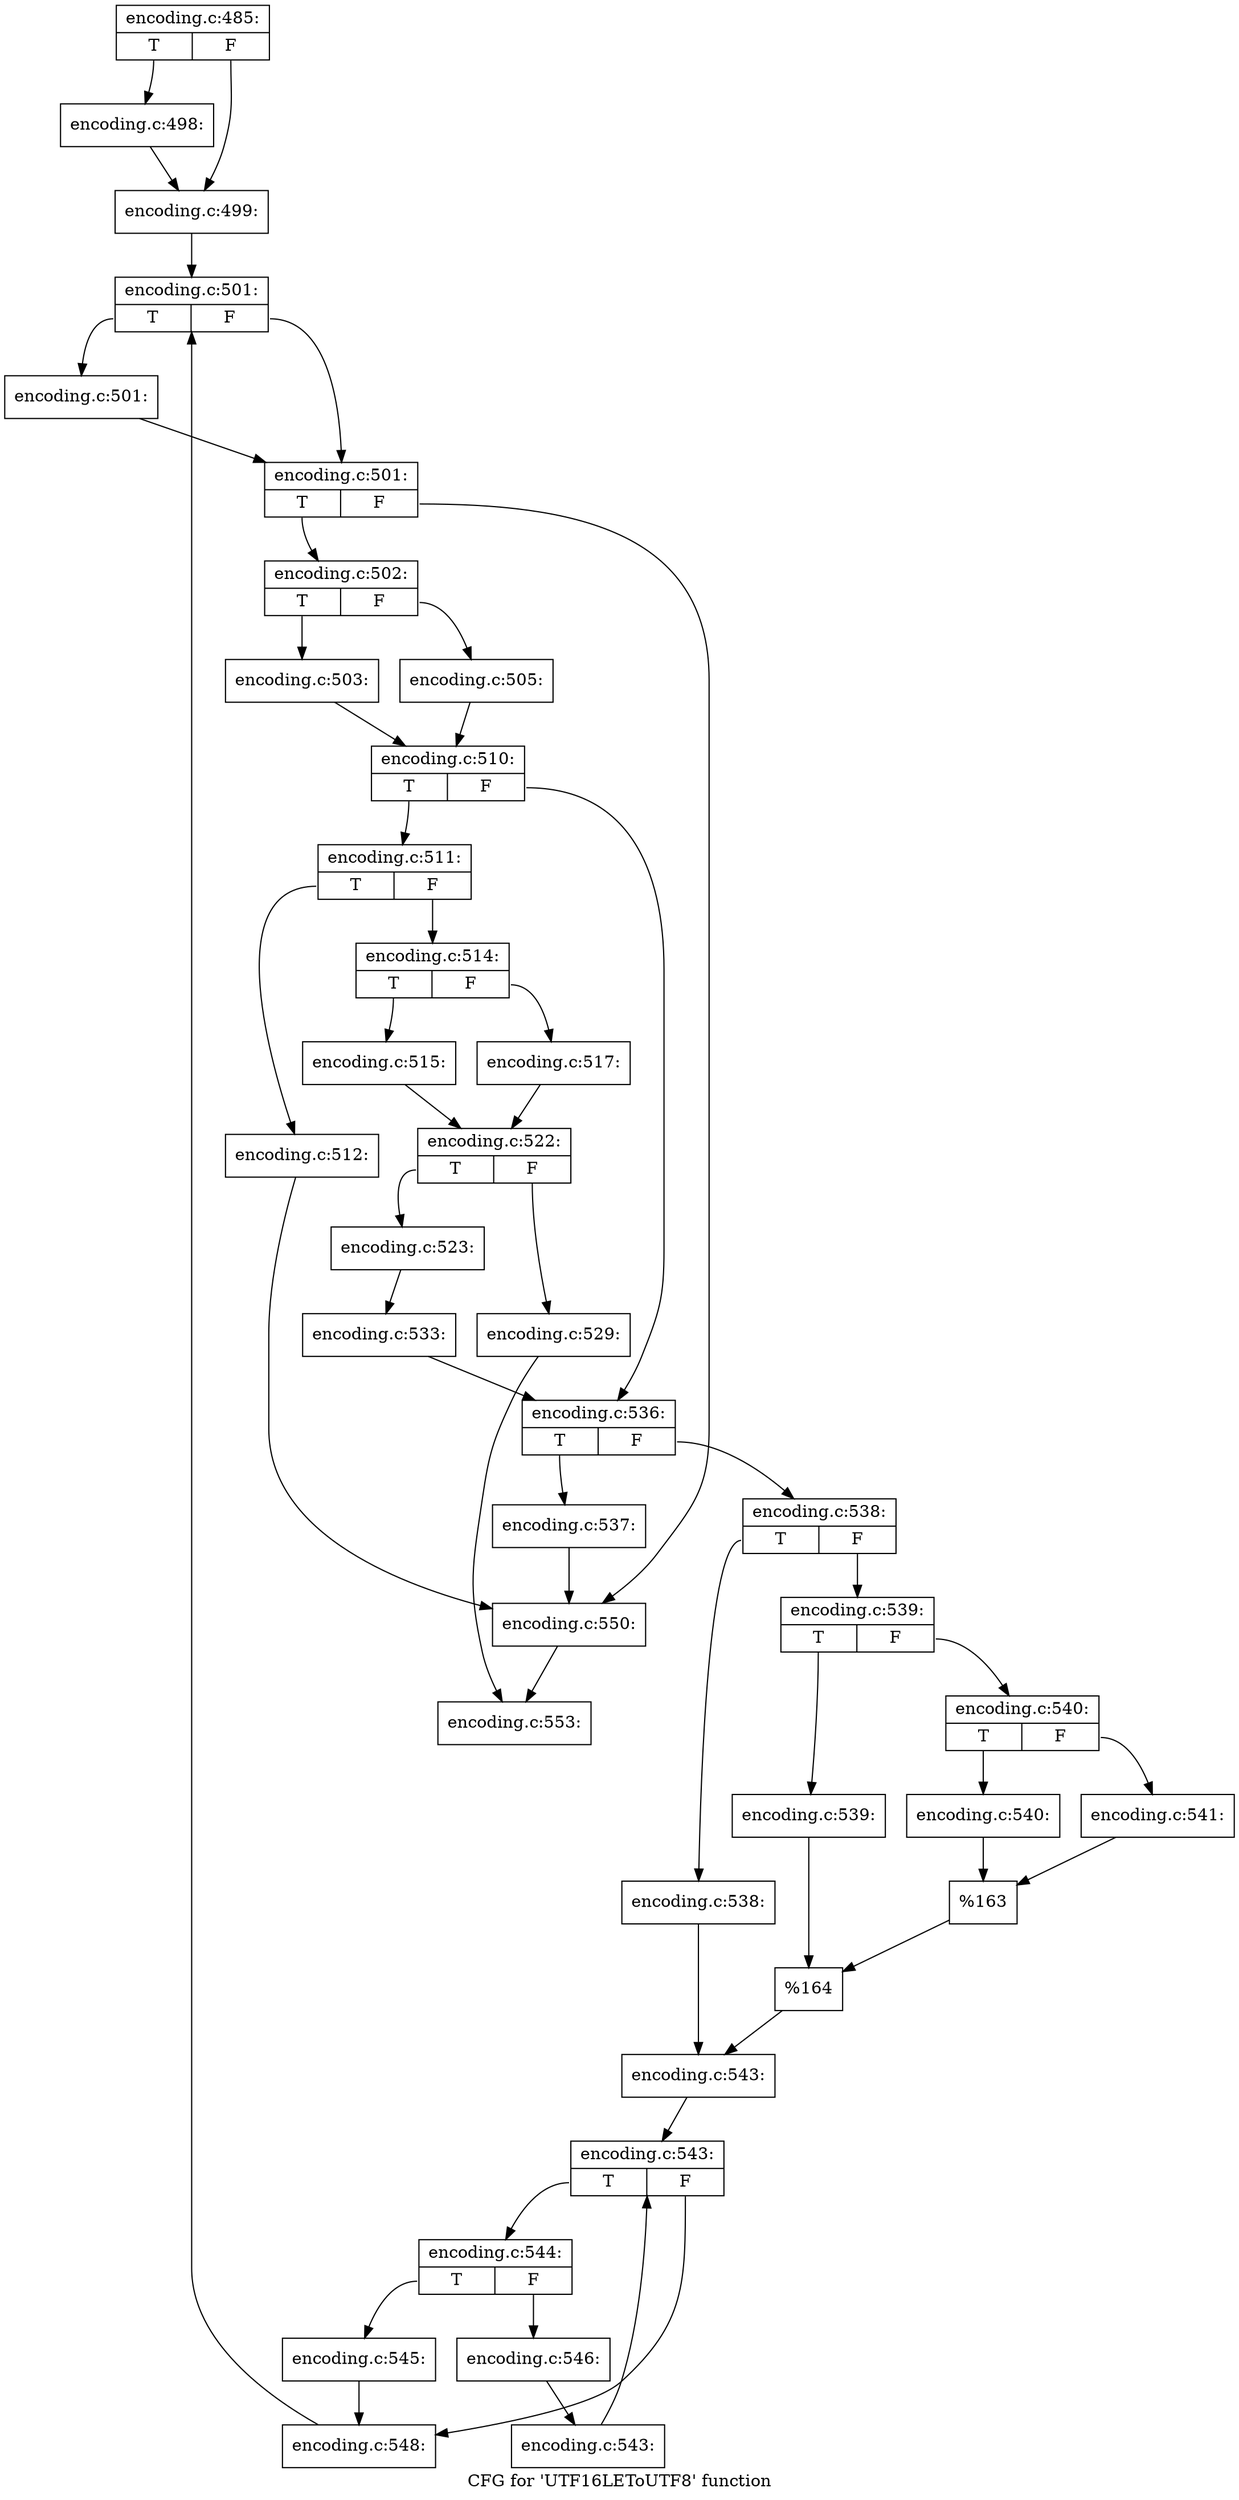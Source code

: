 digraph "CFG for 'UTF16LEToUTF8' function" {
	label="CFG for 'UTF16LEToUTF8' function";

	Node0x47a5f50 [shape=record,label="{encoding.c:485:|{<s0>T|<s1>F}}"];
	Node0x47a5f50:s0 -> Node0x47a9bd0;
	Node0x47a5f50:s1 -> Node0x47a9c20;
	Node0x47a9bd0 [shape=record,label="{encoding.c:498:}"];
	Node0x47a9bd0 -> Node0x47a9c20;
	Node0x47a9c20 [shape=record,label="{encoding.c:499:}"];
	Node0x47a9c20 -> Node0x47aa950;
	Node0x47aa950 [shape=record,label="{encoding.c:501:|{<s0>T|<s1>F}}"];
	Node0x47aa950:s0 -> Node0x47aac40;
	Node0x47aa950:s1 -> Node0x47aabf0;
	Node0x47aac40 [shape=record,label="{encoding.c:501:}"];
	Node0x47aac40 -> Node0x47aabf0;
	Node0x47aabf0 [shape=record,label="{encoding.c:501:|{<s0>T|<s1>F}}"];
	Node0x47aabf0:s0 -> Node0x47ab570;
	Node0x47aabf0:s1 -> Node0x47aab70;
	Node0x47ab570 [shape=record,label="{encoding.c:502:|{<s0>T|<s1>F}}"];
	Node0x47ab570:s0 -> Node0x47ab760;
	Node0x47ab570:s1 -> Node0x47ab800;
	Node0x47ab760 [shape=record,label="{encoding.c:503:}"];
	Node0x47ab760 -> Node0x47ab7b0;
	Node0x47ab800 [shape=record,label="{encoding.c:505:}"];
	Node0x47ab800 -> Node0x47ab7b0;
	Node0x47ab7b0 [shape=record,label="{encoding.c:510:|{<s0>T|<s1>F}}"];
	Node0x47ab7b0:s0 -> Node0x47accb0;
	Node0x47ab7b0:s1 -> Node0x47acd00;
	Node0x47accb0 [shape=record,label="{encoding.c:511:|{<s0>T|<s1>F}}"];
	Node0x47accb0:s0 -> Node0x47ad250;
	Node0x47accb0:s1 -> Node0x47ad2a0;
	Node0x47ad250 [shape=record,label="{encoding.c:512:}"];
	Node0x47ad250 -> Node0x47aab70;
	Node0x47ad2a0 [shape=record,label="{encoding.c:514:|{<s0>T|<s1>F}}"];
	Node0x47ad2a0:s0 -> Node0x47ad720;
	Node0x47ad2a0:s1 -> Node0x47ad7c0;
	Node0x47ad720 [shape=record,label="{encoding.c:515:}"];
	Node0x47ad720 -> Node0x47ad770;
	Node0x47ad7c0 [shape=record,label="{encoding.c:517:}"];
	Node0x47ad7c0 -> Node0x47ad770;
	Node0x47ad770 [shape=record,label="{encoding.c:522:|{<s0>T|<s1>F}}"];
	Node0x47ad770:s0 -> Node0x47aecd0;
	Node0x47ad770:s1 -> Node0x47aed70;
	Node0x47aecd0 [shape=record,label="{encoding.c:523:}"];
	Node0x47aecd0 -> Node0x47aed20;
	Node0x47aed70 [shape=record,label="{encoding.c:529:}"];
	Node0x47aed70 -> Node0x47a72a0;
	Node0x47aed20 [shape=record,label="{encoding.c:533:}"];
	Node0x47aed20 -> Node0x47acd00;
	Node0x47acd00 [shape=record,label="{encoding.c:536:|{<s0>T|<s1>F}}"];
	Node0x47acd00:s0 -> Node0x47b0870;
	Node0x47acd00:s1 -> Node0x47b08c0;
	Node0x47b0870 [shape=record,label="{encoding.c:537:}"];
	Node0x47b0870 -> Node0x47aab70;
	Node0x47b08c0 [shape=record,label="{encoding.c:538:|{<s0>T|<s1>F}}"];
	Node0x47b08c0:s0 -> Node0x47b0cd0;
	Node0x47b08c0:s1 -> Node0x47b0d70;
	Node0x47b0cd0 [shape=record,label="{encoding.c:538:}"];
	Node0x47b0cd0 -> Node0x47b0d20;
	Node0x47b0d70 [shape=record,label="{encoding.c:539:|{<s0>T|<s1>F}}"];
	Node0x47b0d70:s0 -> Node0x47b16b0;
	Node0x47b0d70:s1 -> Node0x47b1750;
	Node0x47b16b0 [shape=record,label="{encoding.c:539:}"];
	Node0x47b16b0 -> Node0x47b1700;
	Node0x47b1750 [shape=record,label="{encoding.c:540:|{<s0>T|<s1>F}}"];
	Node0x47b1750:s0 -> Node0x4662180;
	Node0x47b1750:s1 -> Node0x4662220;
	Node0x4662180 [shape=record,label="{encoding.c:540:}"];
	Node0x4662180 -> Node0x46621d0;
	Node0x4662220 [shape=record,label="{encoding.c:541:}"];
	Node0x4662220 -> Node0x46621d0;
	Node0x46621d0 [shape=record,label="{%163}"];
	Node0x46621d0 -> Node0x47b1700;
	Node0x47b1700 [shape=record,label="{%164}"];
	Node0x47b1700 -> Node0x47b0d20;
	Node0x47b0d20 [shape=record,label="{encoding.c:543:}"];
	Node0x47b0d20 -> Node0x47b4640;
	Node0x47b4640 [shape=record,label="{encoding.c:543:|{<s0>T|<s1>F}}"];
	Node0x47b4640:s0 -> Node0x47b4920;
	Node0x47b4640:s1 -> Node0x47b45b0;
	Node0x47b4920 [shape=record,label="{encoding.c:544:|{<s0>T|<s1>F}}"];
	Node0x47b4920:s0 -> Node0x47b4c60;
	Node0x47b4920:s1 -> Node0x47b4cb0;
	Node0x47b4c60 [shape=record,label="{encoding.c:545:}"];
	Node0x47b4c60 -> Node0x47b45b0;
	Node0x47b4cb0 [shape=record,label="{encoding.c:546:}"];
	Node0x47b4cb0 -> Node0x47b4890;
	Node0x47b4890 [shape=record,label="{encoding.c:543:}"];
	Node0x47b4890 -> Node0x47b4640;
	Node0x47b45b0 [shape=record,label="{encoding.c:548:}"];
	Node0x47b45b0 -> Node0x47aa950;
	Node0x47aab70 [shape=record,label="{encoding.c:550:}"];
	Node0x47aab70 -> Node0x47a72a0;
	Node0x47a72a0 [shape=record,label="{encoding.c:553:}"];
}
